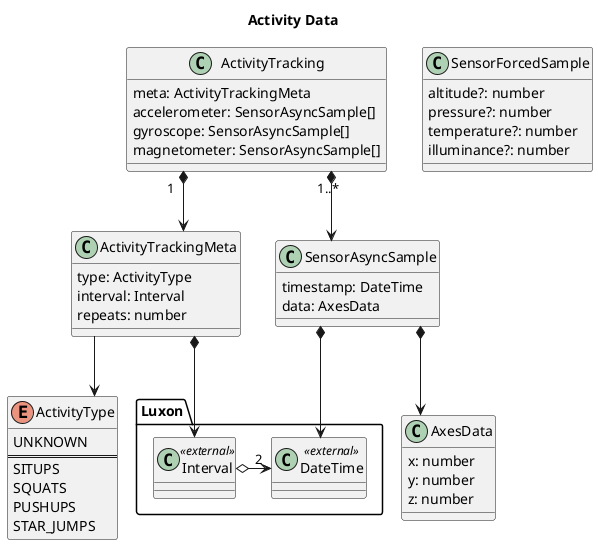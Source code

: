 @startuml ActivityData
title Activity Data
skinparam Linetype ortho

package Luxon {
  class DateTime <<external>>
  class Interval <<external>>

  Interval o-left-> "2" DateTime
}

enum ActivityType {
  UNKNOWN
  ==
  SITUPS
  SQUATS
  PUSHUPS
  STAR_JUMPS
}

class ActivityTracking{
  meta: ActivityTrackingMeta
  accelerometer: SensorAsyncSample[]
  gyroscope: SensorAsyncSample[]
  magnetometer: SensorAsyncSample[]
}

class ActivityTrackingMeta{
  type: ActivityType
  interval: Interval
  repeats: number
}


class SensorAsyncSample {
  timestamp: DateTime
  data: AxesData
}

class AxesData {
  x: number
  y: number
  z: number
}

class SensorForcedSample {
  altitude?: number
  pressure?: number
  temperature?: number
  illuminance?: number
}

ActivityTrackingMeta --> ActivityType
SensorAsyncSample *--> DateTime
ActivityTrackingMeta *--> Interval
ActivityTracking "1..*" *-->  SensorAsyncSample
ActivityTracking "1" *-->  ActivityTrackingMeta

SensorAsyncSample *--> AxesData
@enduml
